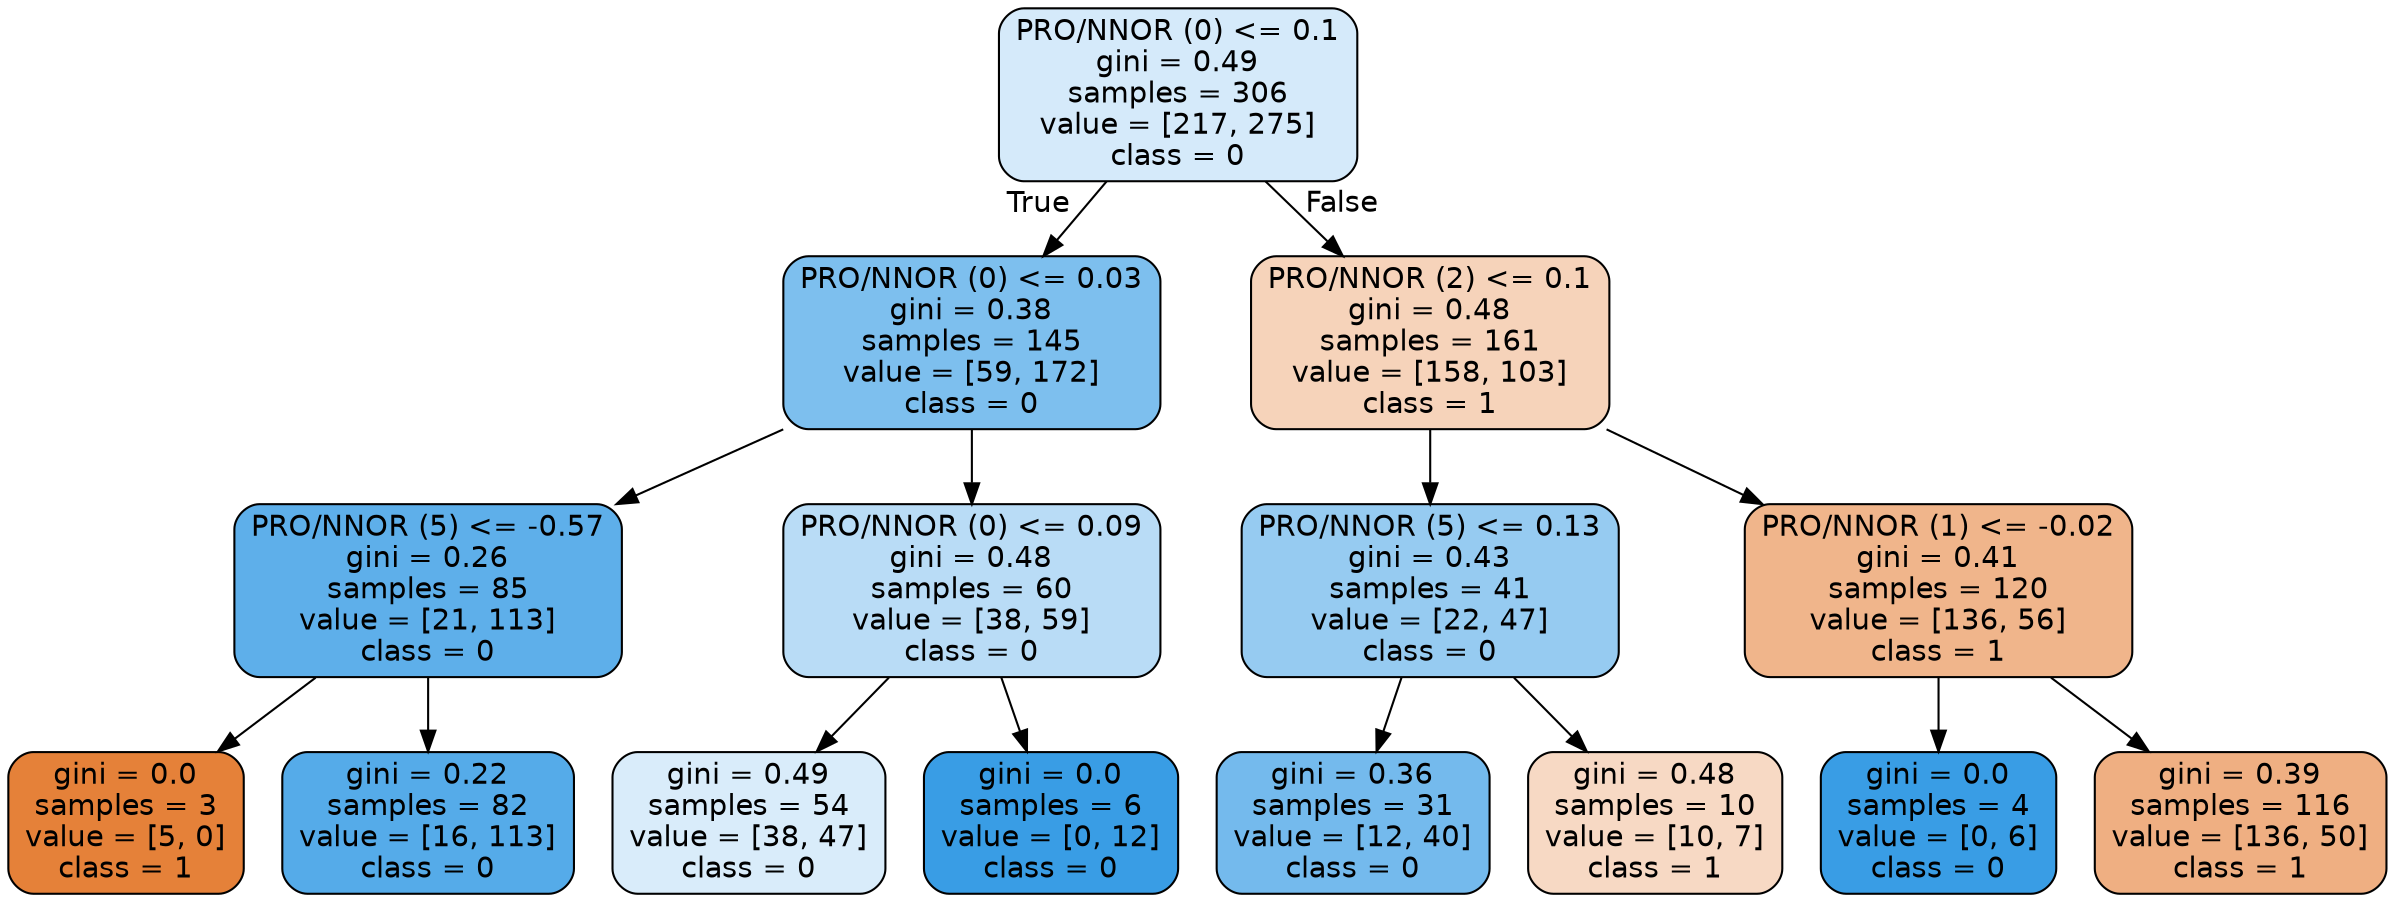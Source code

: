 digraph Tree {
node [shape=box, style="filled, rounded", color="black", fontname=helvetica] ;
edge [fontname=helvetica] ;
0 [label="PRO/NNOR (0) <= 0.1\ngini = 0.49\nsamples = 306\nvalue = [217, 275]\nclass = 0", fillcolor="#d5eafa"] ;
1 [label="PRO/NNOR (0) <= 0.03\ngini = 0.38\nsamples = 145\nvalue = [59, 172]\nclass = 0", fillcolor="#7dbfee"] ;
0 -> 1 [labeldistance=2.5, labelangle=45, headlabel="True"] ;
2 [label="PRO/NNOR (5) <= -0.57\ngini = 0.26\nsamples = 85\nvalue = [21, 113]\nclass = 0", fillcolor="#5eafea"] ;
1 -> 2 ;
3 [label="gini = 0.0\nsamples = 3\nvalue = [5, 0]\nclass = 1", fillcolor="#e58139"] ;
2 -> 3 ;
4 [label="gini = 0.22\nsamples = 82\nvalue = [16, 113]\nclass = 0", fillcolor="#55abe9"] ;
2 -> 4 ;
5 [label="PRO/NNOR (0) <= 0.09\ngini = 0.48\nsamples = 60\nvalue = [38, 59]\nclass = 0", fillcolor="#b9dcf6"] ;
1 -> 5 ;
6 [label="gini = 0.49\nsamples = 54\nvalue = [38, 47]\nclass = 0", fillcolor="#d9ecfa"] ;
5 -> 6 ;
7 [label="gini = 0.0\nsamples = 6\nvalue = [0, 12]\nclass = 0", fillcolor="#399de5"] ;
5 -> 7 ;
8 [label="PRO/NNOR (2) <= 0.1\ngini = 0.48\nsamples = 161\nvalue = [158, 103]\nclass = 1", fillcolor="#f6d3ba"] ;
0 -> 8 [labeldistance=2.5, labelangle=-45, headlabel="False"] ;
9 [label="PRO/NNOR (5) <= 0.13\ngini = 0.43\nsamples = 41\nvalue = [22, 47]\nclass = 0", fillcolor="#96cbf1"] ;
8 -> 9 ;
10 [label="gini = 0.36\nsamples = 31\nvalue = [12, 40]\nclass = 0", fillcolor="#74baed"] ;
9 -> 10 ;
11 [label="gini = 0.48\nsamples = 10\nvalue = [10, 7]\nclass = 1", fillcolor="#f7d9c4"] ;
9 -> 11 ;
12 [label="PRO/NNOR (1) <= -0.02\ngini = 0.41\nsamples = 120\nvalue = [136, 56]\nclass = 1", fillcolor="#f0b58b"] ;
8 -> 12 ;
13 [label="gini = 0.0\nsamples = 4\nvalue = [0, 6]\nclass = 0", fillcolor="#399de5"] ;
12 -> 13 ;
14 [label="gini = 0.39\nsamples = 116\nvalue = [136, 50]\nclass = 1", fillcolor="#efaf82"] ;
12 -> 14 ;
}